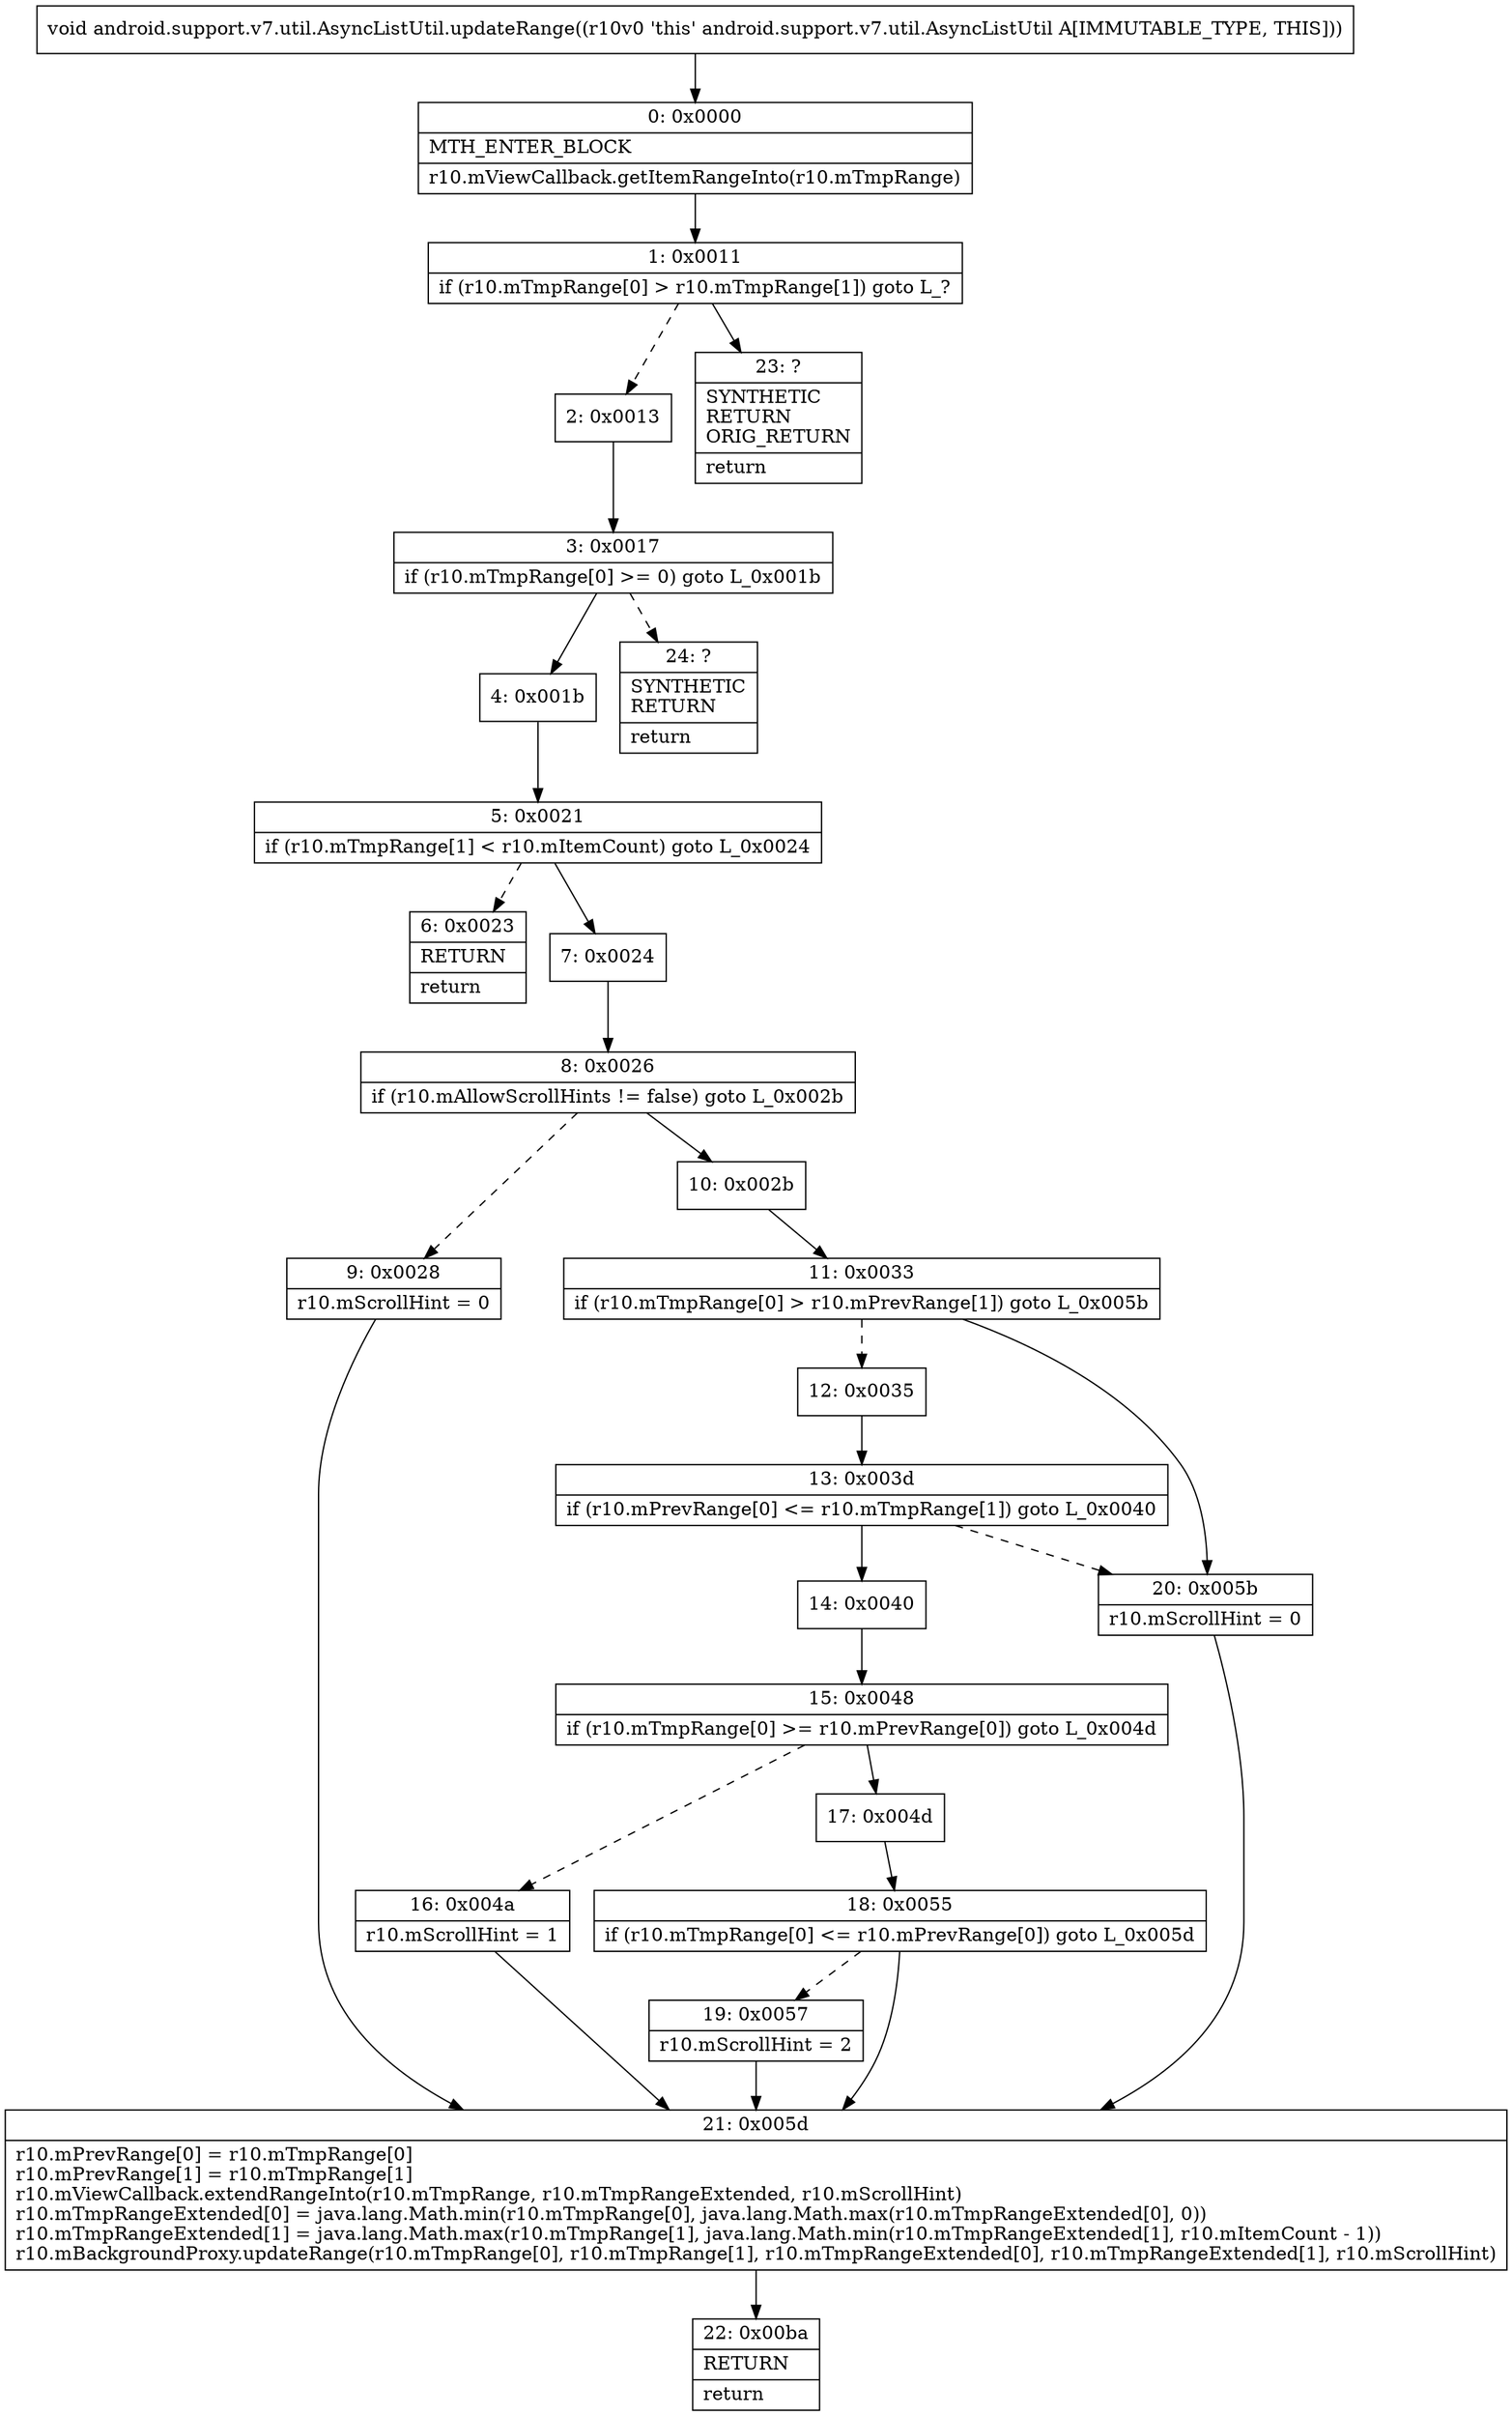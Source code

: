 digraph "CFG forandroid.support.v7.util.AsyncListUtil.updateRange()V" {
Node_0 [shape=record,label="{0\:\ 0x0000|MTH_ENTER_BLOCK\l|r10.mViewCallback.getItemRangeInto(r10.mTmpRange)\l}"];
Node_1 [shape=record,label="{1\:\ 0x0011|if (r10.mTmpRange[0] \> r10.mTmpRange[1]) goto L_?\l}"];
Node_2 [shape=record,label="{2\:\ 0x0013}"];
Node_3 [shape=record,label="{3\:\ 0x0017|if (r10.mTmpRange[0] \>= 0) goto L_0x001b\l}"];
Node_4 [shape=record,label="{4\:\ 0x001b}"];
Node_5 [shape=record,label="{5\:\ 0x0021|if (r10.mTmpRange[1] \< r10.mItemCount) goto L_0x0024\l}"];
Node_6 [shape=record,label="{6\:\ 0x0023|RETURN\l|return\l}"];
Node_7 [shape=record,label="{7\:\ 0x0024}"];
Node_8 [shape=record,label="{8\:\ 0x0026|if (r10.mAllowScrollHints != false) goto L_0x002b\l}"];
Node_9 [shape=record,label="{9\:\ 0x0028|r10.mScrollHint = 0\l}"];
Node_10 [shape=record,label="{10\:\ 0x002b}"];
Node_11 [shape=record,label="{11\:\ 0x0033|if (r10.mTmpRange[0] \> r10.mPrevRange[1]) goto L_0x005b\l}"];
Node_12 [shape=record,label="{12\:\ 0x0035}"];
Node_13 [shape=record,label="{13\:\ 0x003d|if (r10.mPrevRange[0] \<= r10.mTmpRange[1]) goto L_0x0040\l}"];
Node_14 [shape=record,label="{14\:\ 0x0040}"];
Node_15 [shape=record,label="{15\:\ 0x0048|if (r10.mTmpRange[0] \>= r10.mPrevRange[0]) goto L_0x004d\l}"];
Node_16 [shape=record,label="{16\:\ 0x004a|r10.mScrollHint = 1\l}"];
Node_17 [shape=record,label="{17\:\ 0x004d}"];
Node_18 [shape=record,label="{18\:\ 0x0055|if (r10.mTmpRange[0] \<= r10.mPrevRange[0]) goto L_0x005d\l}"];
Node_19 [shape=record,label="{19\:\ 0x0057|r10.mScrollHint = 2\l}"];
Node_20 [shape=record,label="{20\:\ 0x005b|r10.mScrollHint = 0\l}"];
Node_21 [shape=record,label="{21\:\ 0x005d|r10.mPrevRange[0] = r10.mTmpRange[0]\lr10.mPrevRange[1] = r10.mTmpRange[1]\lr10.mViewCallback.extendRangeInto(r10.mTmpRange, r10.mTmpRangeExtended, r10.mScrollHint)\lr10.mTmpRangeExtended[0] = java.lang.Math.min(r10.mTmpRange[0], java.lang.Math.max(r10.mTmpRangeExtended[0], 0))\lr10.mTmpRangeExtended[1] = java.lang.Math.max(r10.mTmpRange[1], java.lang.Math.min(r10.mTmpRangeExtended[1], r10.mItemCount \- 1))\lr10.mBackgroundProxy.updateRange(r10.mTmpRange[0], r10.mTmpRange[1], r10.mTmpRangeExtended[0], r10.mTmpRangeExtended[1], r10.mScrollHint)\l}"];
Node_22 [shape=record,label="{22\:\ 0x00ba|RETURN\l|return\l}"];
Node_23 [shape=record,label="{23\:\ ?|SYNTHETIC\lRETURN\lORIG_RETURN\l|return\l}"];
Node_24 [shape=record,label="{24\:\ ?|SYNTHETIC\lRETURN\l|return\l}"];
MethodNode[shape=record,label="{void android.support.v7.util.AsyncListUtil.updateRange((r10v0 'this' android.support.v7.util.AsyncListUtil A[IMMUTABLE_TYPE, THIS])) }"];
MethodNode -> Node_0;
Node_0 -> Node_1;
Node_1 -> Node_2[style=dashed];
Node_1 -> Node_23;
Node_2 -> Node_3;
Node_3 -> Node_4;
Node_3 -> Node_24[style=dashed];
Node_4 -> Node_5;
Node_5 -> Node_6[style=dashed];
Node_5 -> Node_7;
Node_7 -> Node_8;
Node_8 -> Node_9[style=dashed];
Node_8 -> Node_10;
Node_9 -> Node_21;
Node_10 -> Node_11;
Node_11 -> Node_12[style=dashed];
Node_11 -> Node_20;
Node_12 -> Node_13;
Node_13 -> Node_14;
Node_13 -> Node_20[style=dashed];
Node_14 -> Node_15;
Node_15 -> Node_16[style=dashed];
Node_15 -> Node_17;
Node_16 -> Node_21;
Node_17 -> Node_18;
Node_18 -> Node_19[style=dashed];
Node_18 -> Node_21;
Node_19 -> Node_21;
Node_20 -> Node_21;
Node_21 -> Node_22;
}

